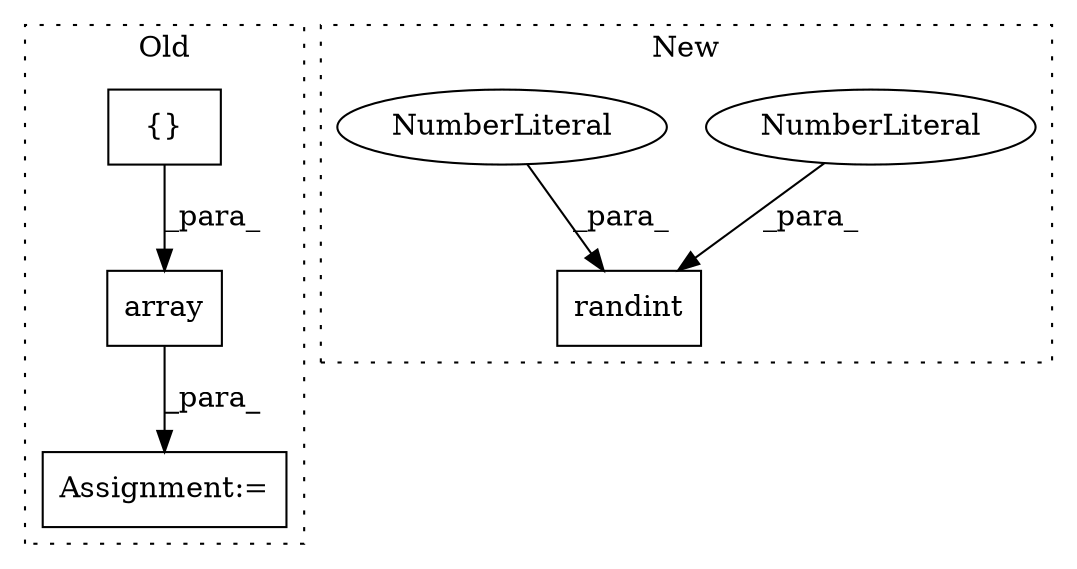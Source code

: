 digraph G {
subgraph cluster0 {
1 [label="array" a="32" s="1861,1888" l="6,1" shape="box"];
3 [label="{}" a="4" s="1879,1887" l="1,1" shape="box"];
6 [label="Assignment:=" a="7" s="1857" l="1" shape="box"];
label = "Old";
style="dotted";
}
subgraph cluster1 {
2 [label="randint" a="32" s="1889,1904" l="8,1" shape="box"];
4 [label="NumberLiteral" a="34" s="1901" l="3" shape="ellipse"];
5 [label="NumberLiteral" a="34" s="1897" l="1" shape="ellipse"];
label = "New";
style="dotted";
}
1 -> 6 [label="_para_"];
3 -> 1 [label="_para_"];
4 -> 2 [label="_para_"];
5 -> 2 [label="_para_"];
}